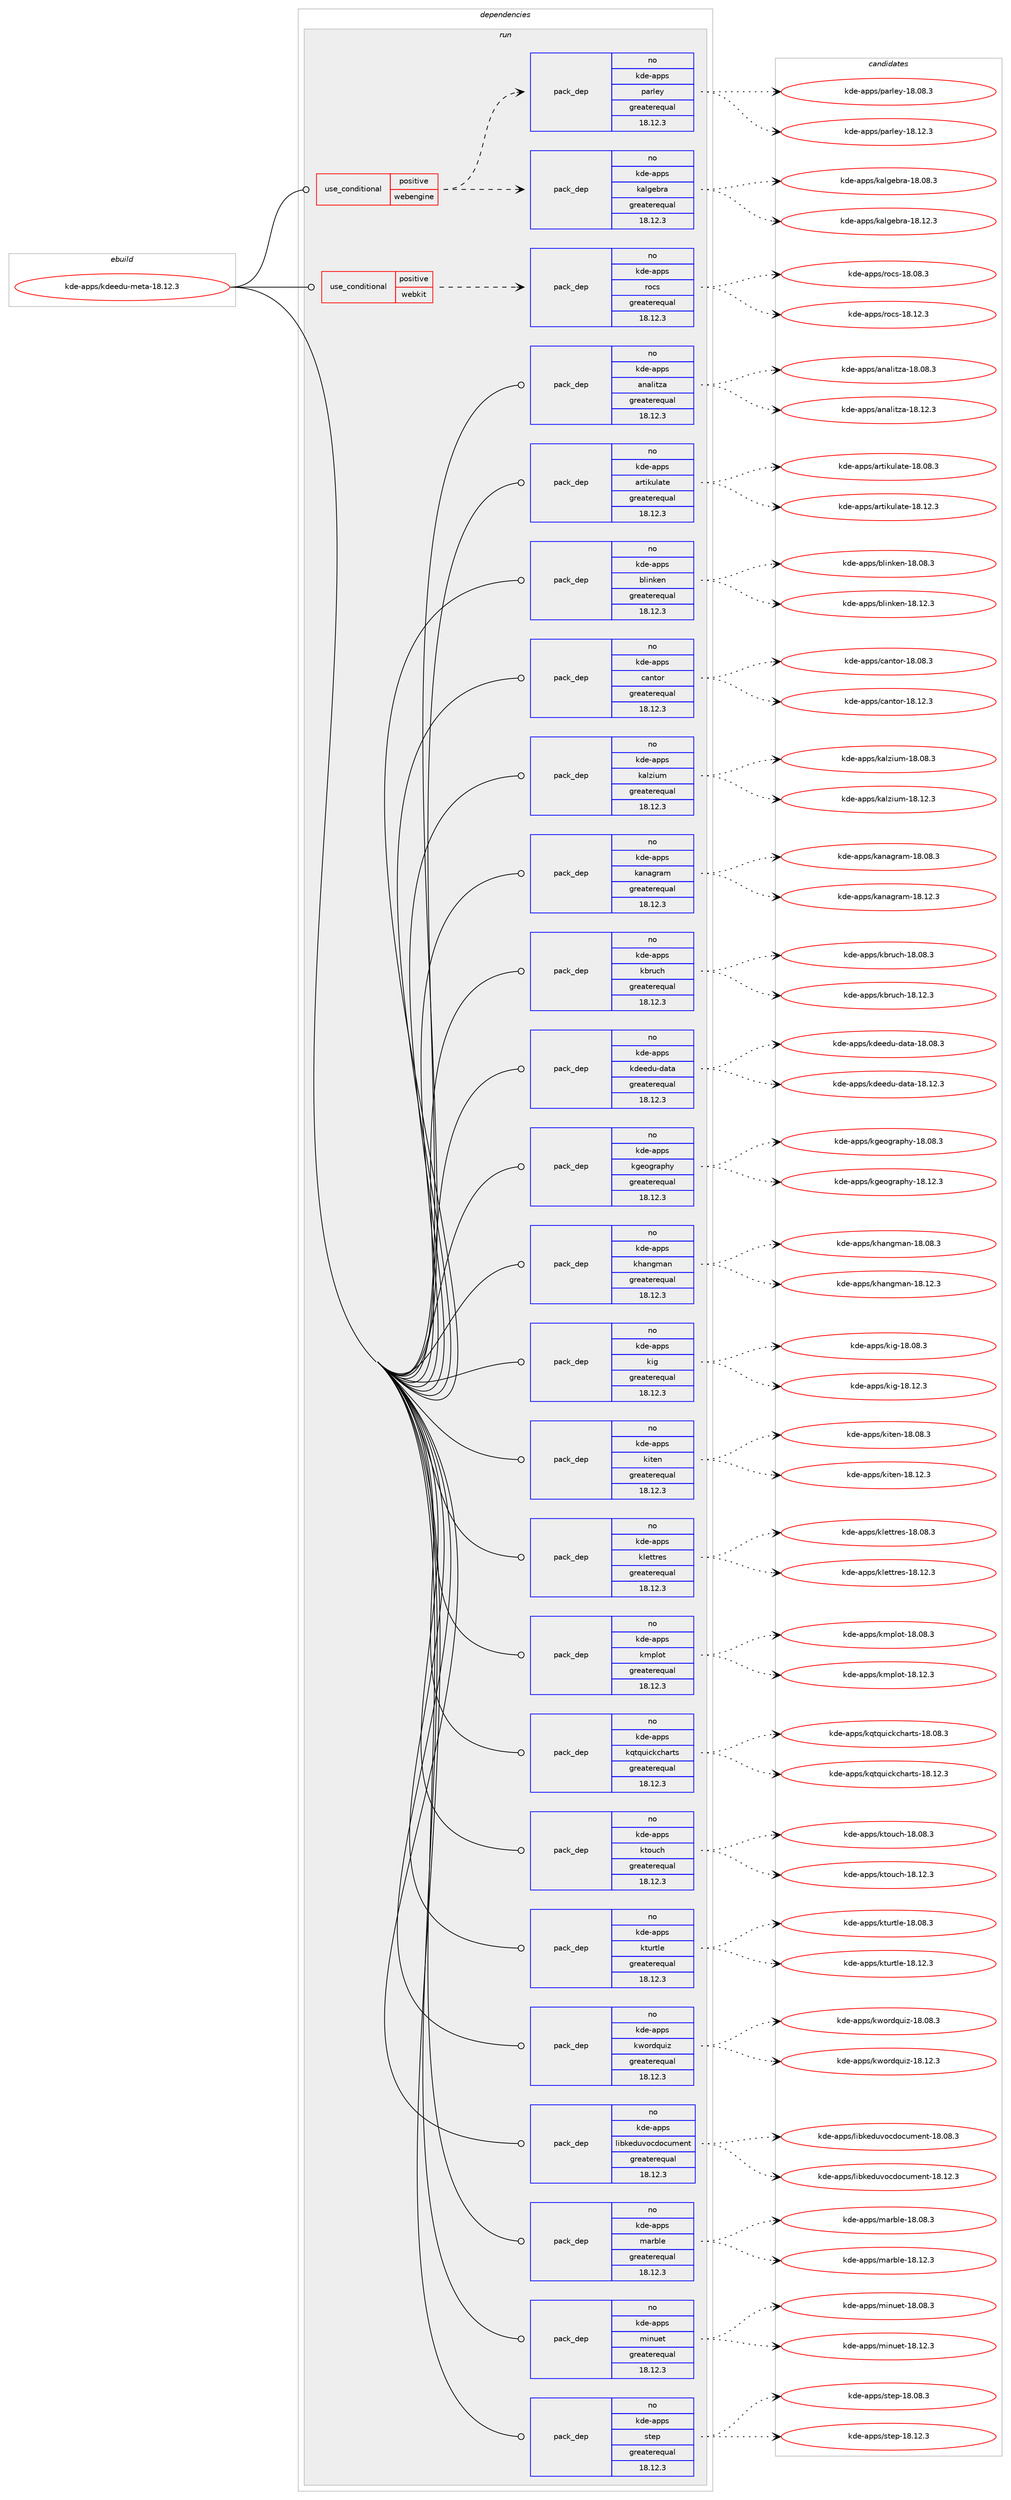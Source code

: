 digraph prolog {

# *************
# Graph options
# *************

newrank=true;
concentrate=true;
compound=true;
graph [rankdir=LR,fontname=Helvetica,fontsize=10,ranksep=1.5];#, ranksep=2.5, nodesep=0.2];
edge  [arrowhead=vee];
node  [fontname=Helvetica,fontsize=10];

# **********
# The ebuild
# **********

subgraph cluster_leftcol {
color=gray;
rank=same;
label=<<i>ebuild</i>>;
id [label="kde-apps/kdeedu-meta-18.12.3", color=red, width=4, href="../kde-apps/kdeedu-meta-18.12.3.svg"];
}

# ****************
# The dependencies
# ****************

subgraph cluster_midcol {
color=gray;
label=<<i>dependencies</i>>;
subgraph cluster_compile {
fillcolor="#eeeeee";
style=filled;
label=<<i>compile</i>>;
}
subgraph cluster_compileandrun {
fillcolor="#eeeeee";
style=filled;
label=<<i>compile and run</i>>;
}
subgraph cluster_run {
fillcolor="#eeeeee";
style=filled;
label=<<i>run</i>>;
subgraph cond428765 {
dependency1574689 [label=<<TABLE BORDER="0" CELLBORDER="1" CELLSPACING="0" CELLPADDING="4"><TR><TD ROWSPAN="3" CELLPADDING="10">use_conditional</TD></TR><TR><TD>positive</TD></TR><TR><TD>webengine</TD></TR></TABLE>>, shape=none, color=red];
subgraph pack1121487 {
dependency1574690 [label=<<TABLE BORDER="0" CELLBORDER="1" CELLSPACING="0" CELLPADDING="4" WIDTH="220"><TR><TD ROWSPAN="6" CELLPADDING="30">pack_dep</TD></TR><TR><TD WIDTH="110">no</TD></TR><TR><TD>kde-apps</TD></TR><TR><TD>kalgebra</TD></TR><TR><TD>greaterequal</TD></TR><TR><TD>18.12.3</TD></TR></TABLE>>, shape=none, color=blue];
}
dependency1574689:e -> dependency1574690:w [weight=20,style="dashed",arrowhead="vee"];
subgraph pack1121488 {
dependency1574691 [label=<<TABLE BORDER="0" CELLBORDER="1" CELLSPACING="0" CELLPADDING="4" WIDTH="220"><TR><TD ROWSPAN="6" CELLPADDING="30">pack_dep</TD></TR><TR><TD WIDTH="110">no</TD></TR><TR><TD>kde-apps</TD></TR><TR><TD>parley</TD></TR><TR><TD>greaterequal</TD></TR><TR><TD>18.12.3</TD></TR></TABLE>>, shape=none, color=blue];
}
dependency1574689:e -> dependency1574691:w [weight=20,style="dashed",arrowhead="vee"];
}
id:e -> dependency1574689:w [weight=20,style="solid",arrowhead="odot"];
subgraph cond428766 {
dependency1574692 [label=<<TABLE BORDER="0" CELLBORDER="1" CELLSPACING="0" CELLPADDING="4"><TR><TD ROWSPAN="3" CELLPADDING="10">use_conditional</TD></TR><TR><TD>positive</TD></TR><TR><TD>webkit</TD></TR></TABLE>>, shape=none, color=red];
subgraph pack1121489 {
dependency1574693 [label=<<TABLE BORDER="0" CELLBORDER="1" CELLSPACING="0" CELLPADDING="4" WIDTH="220"><TR><TD ROWSPAN="6" CELLPADDING="30">pack_dep</TD></TR><TR><TD WIDTH="110">no</TD></TR><TR><TD>kde-apps</TD></TR><TR><TD>rocs</TD></TR><TR><TD>greaterequal</TD></TR><TR><TD>18.12.3</TD></TR></TABLE>>, shape=none, color=blue];
}
dependency1574692:e -> dependency1574693:w [weight=20,style="dashed",arrowhead="vee"];
}
id:e -> dependency1574692:w [weight=20,style="solid",arrowhead="odot"];
subgraph pack1121490 {
dependency1574694 [label=<<TABLE BORDER="0" CELLBORDER="1" CELLSPACING="0" CELLPADDING="4" WIDTH="220"><TR><TD ROWSPAN="6" CELLPADDING="30">pack_dep</TD></TR><TR><TD WIDTH="110">no</TD></TR><TR><TD>kde-apps</TD></TR><TR><TD>analitza</TD></TR><TR><TD>greaterequal</TD></TR><TR><TD>18.12.3</TD></TR></TABLE>>, shape=none, color=blue];
}
id:e -> dependency1574694:w [weight=20,style="solid",arrowhead="odot"];
subgraph pack1121491 {
dependency1574695 [label=<<TABLE BORDER="0" CELLBORDER="1" CELLSPACING="0" CELLPADDING="4" WIDTH="220"><TR><TD ROWSPAN="6" CELLPADDING="30">pack_dep</TD></TR><TR><TD WIDTH="110">no</TD></TR><TR><TD>kde-apps</TD></TR><TR><TD>artikulate</TD></TR><TR><TD>greaterequal</TD></TR><TR><TD>18.12.3</TD></TR></TABLE>>, shape=none, color=blue];
}
id:e -> dependency1574695:w [weight=20,style="solid",arrowhead="odot"];
subgraph pack1121492 {
dependency1574696 [label=<<TABLE BORDER="0" CELLBORDER="1" CELLSPACING="0" CELLPADDING="4" WIDTH="220"><TR><TD ROWSPAN="6" CELLPADDING="30">pack_dep</TD></TR><TR><TD WIDTH="110">no</TD></TR><TR><TD>kde-apps</TD></TR><TR><TD>blinken</TD></TR><TR><TD>greaterequal</TD></TR><TR><TD>18.12.3</TD></TR></TABLE>>, shape=none, color=blue];
}
id:e -> dependency1574696:w [weight=20,style="solid",arrowhead="odot"];
subgraph pack1121493 {
dependency1574697 [label=<<TABLE BORDER="0" CELLBORDER="1" CELLSPACING="0" CELLPADDING="4" WIDTH="220"><TR><TD ROWSPAN="6" CELLPADDING="30">pack_dep</TD></TR><TR><TD WIDTH="110">no</TD></TR><TR><TD>kde-apps</TD></TR><TR><TD>cantor</TD></TR><TR><TD>greaterequal</TD></TR><TR><TD>18.12.3</TD></TR></TABLE>>, shape=none, color=blue];
}
id:e -> dependency1574697:w [weight=20,style="solid",arrowhead="odot"];
subgraph pack1121494 {
dependency1574698 [label=<<TABLE BORDER="0" CELLBORDER="1" CELLSPACING="0" CELLPADDING="4" WIDTH="220"><TR><TD ROWSPAN="6" CELLPADDING="30">pack_dep</TD></TR><TR><TD WIDTH="110">no</TD></TR><TR><TD>kde-apps</TD></TR><TR><TD>kalzium</TD></TR><TR><TD>greaterequal</TD></TR><TR><TD>18.12.3</TD></TR></TABLE>>, shape=none, color=blue];
}
id:e -> dependency1574698:w [weight=20,style="solid",arrowhead="odot"];
subgraph pack1121495 {
dependency1574699 [label=<<TABLE BORDER="0" CELLBORDER="1" CELLSPACING="0" CELLPADDING="4" WIDTH="220"><TR><TD ROWSPAN="6" CELLPADDING="30">pack_dep</TD></TR><TR><TD WIDTH="110">no</TD></TR><TR><TD>kde-apps</TD></TR><TR><TD>kanagram</TD></TR><TR><TD>greaterequal</TD></TR><TR><TD>18.12.3</TD></TR></TABLE>>, shape=none, color=blue];
}
id:e -> dependency1574699:w [weight=20,style="solid",arrowhead="odot"];
subgraph pack1121496 {
dependency1574700 [label=<<TABLE BORDER="0" CELLBORDER="1" CELLSPACING="0" CELLPADDING="4" WIDTH="220"><TR><TD ROWSPAN="6" CELLPADDING="30">pack_dep</TD></TR><TR><TD WIDTH="110">no</TD></TR><TR><TD>kde-apps</TD></TR><TR><TD>kbruch</TD></TR><TR><TD>greaterequal</TD></TR><TR><TD>18.12.3</TD></TR></TABLE>>, shape=none, color=blue];
}
id:e -> dependency1574700:w [weight=20,style="solid",arrowhead="odot"];
subgraph pack1121497 {
dependency1574701 [label=<<TABLE BORDER="0" CELLBORDER="1" CELLSPACING="0" CELLPADDING="4" WIDTH="220"><TR><TD ROWSPAN="6" CELLPADDING="30">pack_dep</TD></TR><TR><TD WIDTH="110">no</TD></TR><TR><TD>kde-apps</TD></TR><TR><TD>kdeedu-data</TD></TR><TR><TD>greaterequal</TD></TR><TR><TD>18.12.3</TD></TR></TABLE>>, shape=none, color=blue];
}
id:e -> dependency1574701:w [weight=20,style="solid",arrowhead="odot"];
subgraph pack1121498 {
dependency1574702 [label=<<TABLE BORDER="0" CELLBORDER="1" CELLSPACING="0" CELLPADDING="4" WIDTH="220"><TR><TD ROWSPAN="6" CELLPADDING="30">pack_dep</TD></TR><TR><TD WIDTH="110">no</TD></TR><TR><TD>kde-apps</TD></TR><TR><TD>kgeography</TD></TR><TR><TD>greaterequal</TD></TR><TR><TD>18.12.3</TD></TR></TABLE>>, shape=none, color=blue];
}
id:e -> dependency1574702:w [weight=20,style="solid",arrowhead="odot"];
subgraph pack1121499 {
dependency1574703 [label=<<TABLE BORDER="0" CELLBORDER="1" CELLSPACING="0" CELLPADDING="4" WIDTH="220"><TR><TD ROWSPAN="6" CELLPADDING="30">pack_dep</TD></TR><TR><TD WIDTH="110">no</TD></TR><TR><TD>kde-apps</TD></TR><TR><TD>khangman</TD></TR><TR><TD>greaterequal</TD></TR><TR><TD>18.12.3</TD></TR></TABLE>>, shape=none, color=blue];
}
id:e -> dependency1574703:w [weight=20,style="solid",arrowhead="odot"];
subgraph pack1121500 {
dependency1574704 [label=<<TABLE BORDER="0" CELLBORDER="1" CELLSPACING="0" CELLPADDING="4" WIDTH="220"><TR><TD ROWSPAN="6" CELLPADDING="30">pack_dep</TD></TR><TR><TD WIDTH="110">no</TD></TR><TR><TD>kde-apps</TD></TR><TR><TD>kig</TD></TR><TR><TD>greaterequal</TD></TR><TR><TD>18.12.3</TD></TR></TABLE>>, shape=none, color=blue];
}
id:e -> dependency1574704:w [weight=20,style="solid",arrowhead="odot"];
subgraph pack1121501 {
dependency1574705 [label=<<TABLE BORDER="0" CELLBORDER="1" CELLSPACING="0" CELLPADDING="4" WIDTH="220"><TR><TD ROWSPAN="6" CELLPADDING="30">pack_dep</TD></TR><TR><TD WIDTH="110">no</TD></TR><TR><TD>kde-apps</TD></TR><TR><TD>kiten</TD></TR><TR><TD>greaterequal</TD></TR><TR><TD>18.12.3</TD></TR></TABLE>>, shape=none, color=blue];
}
id:e -> dependency1574705:w [weight=20,style="solid",arrowhead="odot"];
subgraph pack1121502 {
dependency1574706 [label=<<TABLE BORDER="0" CELLBORDER="1" CELLSPACING="0" CELLPADDING="4" WIDTH="220"><TR><TD ROWSPAN="6" CELLPADDING="30">pack_dep</TD></TR><TR><TD WIDTH="110">no</TD></TR><TR><TD>kde-apps</TD></TR><TR><TD>klettres</TD></TR><TR><TD>greaterequal</TD></TR><TR><TD>18.12.3</TD></TR></TABLE>>, shape=none, color=blue];
}
id:e -> dependency1574706:w [weight=20,style="solid",arrowhead="odot"];
subgraph pack1121503 {
dependency1574707 [label=<<TABLE BORDER="0" CELLBORDER="1" CELLSPACING="0" CELLPADDING="4" WIDTH="220"><TR><TD ROWSPAN="6" CELLPADDING="30">pack_dep</TD></TR><TR><TD WIDTH="110">no</TD></TR><TR><TD>kde-apps</TD></TR><TR><TD>kmplot</TD></TR><TR><TD>greaterequal</TD></TR><TR><TD>18.12.3</TD></TR></TABLE>>, shape=none, color=blue];
}
id:e -> dependency1574707:w [weight=20,style="solid",arrowhead="odot"];
subgraph pack1121504 {
dependency1574708 [label=<<TABLE BORDER="0" CELLBORDER="1" CELLSPACING="0" CELLPADDING="4" WIDTH="220"><TR><TD ROWSPAN="6" CELLPADDING="30">pack_dep</TD></TR><TR><TD WIDTH="110">no</TD></TR><TR><TD>kde-apps</TD></TR><TR><TD>kqtquickcharts</TD></TR><TR><TD>greaterequal</TD></TR><TR><TD>18.12.3</TD></TR></TABLE>>, shape=none, color=blue];
}
id:e -> dependency1574708:w [weight=20,style="solid",arrowhead="odot"];
subgraph pack1121505 {
dependency1574709 [label=<<TABLE BORDER="0" CELLBORDER="1" CELLSPACING="0" CELLPADDING="4" WIDTH="220"><TR><TD ROWSPAN="6" CELLPADDING="30">pack_dep</TD></TR><TR><TD WIDTH="110">no</TD></TR><TR><TD>kde-apps</TD></TR><TR><TD>ktouch</TD></TR><TR><TD>greaterequal</TD></TR><TR><TD>18.12.3</TD></TR></TABLE>>, shape=none, color=blue];
}
id:e -> dependency1574709:w [weight=20,style="solid",arrowhead="odot"];
subgraph pack1121506 {
dependency1574710 [label=<<TABLE BORDER="0" CELLBORDER="1" CELLSPACING="0" CELLPADDING="4" WIDTH="220"><TR><TD ROWSPAN="6" CELLPADDING="30">pack_dep</TD></TR><TR><TD WIDTH="110">no</TD></TR><TR><TD>kde-apps</TD></TR><TR><TD>kturtle</TD></TR><TR><TD>greaterequal</TD></TR><TR><TD>18.12.3</TD></TR></TABLE>>, shape=none, color=blue];
}
id:e -> dependency1574710:w [weight=20,style="solid",arrowhead="odot"];
subgraph pack1121507 {
dependency1574711 [label=<<TABLE BORDER="0" CELLBORDER="1" CELLSPACING="0" CELLPADDING="4" WIDTH="220"><TR><TD ROWSPAN="6" CELLPADDING="30">pack_dep</TD></TR><TR><TD WIDTH="110">no</TD></TR><TR><TD>kde-apps</TD></TR><TR><TD>kwordquiz</TD></TR><TR><TD>greaterequal</TD></TR><TR><TD>18.12.3</TD></TR></TABLE>>, shape=none, color=blue];
}
id:e -> dependency1574711:w [weight=20,style="solid",arrowhead="odot"];
subgraph pack1121508 {
dependency1574712 [label=<<TABLE BORDER="0" CELLBORDER="1" CELLSPACING="0" CELLPADDING="4" WIDTH="220"><TR><TD ROWSPAN="6" CELLPADDING="30">pack_dep</TD></TR><TR><TD WIDTH="110">no</TD></TR><TR><TD>kde-apps</TD></TR><TR><TD>libkeduvocdocument</TD></TR><TR><TD>greaterequal</TD></TR><TR><TD>18.12.3</TD></TR></TABLE>>, shape=none, color=blue];
}
id:e -> dependency1574712:w [weight=20,style="solid",arrowhead="odot"];
subgraph pack1121509 {
dependency1574713 [label=<<TABLE BORDER="0" CELLBORDER="1" CELLSPACING="0" CELLPADDING="4" WIDTH="220"><TR><TD ROWSPAN="6" CELLPADDING="30">pack_dep</TD></TR><TR><TD WIDTH="110">no</TD></TR><TR><TD>kde-apps</TD></TR><TR><TD>marble</TD></TR><TR><TD>greaterequal</TD></TR><TR><TD>18.12.3</TD></TR></TABLE>>, shape=none, color=blue];
}
id:e -> dependency1574713:w [weight=20,style="solid",arrowhead="odot"];
subgraph pack1121510 {
dependency1574714 [label=<<TABLE BORDER="0" CELLBORDER="1" CELLSPACING="0" CELLPADDING="4" WIDTH="220"><TR><TD ROWSPAN="6" CELLPADDING="30">pack_dep</TD></TR><TR><TD WIDTH="110">no</TD></TR><TR><TD>kde-apps</TD></TR><TR><TD>minuet</TD></TR><TR><TD>greaterequal</TD></TR><TR><TD>18.12.3</TD></TR></TABLE>>, shape=none, color=blue];
}
id:e -> dependency1574714:w [weight=20,style="solid",arrowhead="odot"];
subgraph pack1121511 {
dependency1574715 [label=<<TABLE BORDER="0" CELLBORDER="1" CELLSPACING="0" CELLPADDING="4" WIDTH="220"><TR><TD ROWSPAN="6" CELLPADDING="30">pack_dep</TD></TR><TR><TD WIDTH="110">no</TD></TR><TR><TD>kde-apps</TD></TR><TR><TD>step</TD></TR><TR><TD>greaterequal</TD></TR><TR><TD>18.12.3</TD></TR></TABLE>>, shape=none, color=blue];
}
id:e -> dependency1574715:w [weight=20,style="solid",arrowhead="odot"];
}
}

# **************
# The candidates
# **************

subgraph cluster_choices {
rank=same;
color=gray;
label=<<i>candidates</i>>;

subgraph choice1121487 {
color=black;
nodesep=1;
choice1071001014597112112115471079710810310198114974549564648564651 [label="kde-apps/kalgebra-18.08.3", color=red, width=4,href="../kde-apps/kalgebra-18.08.3.svg"];
choice1071001014597112112115471079710810310198114974549564649504651 [label="kde-apps/kalgebra-18.12.3", color=red, width=4,href="../kde-apps/kalgebra-18.12.3.svg"];
dependency1574690:e -> choice1071001014597112112115471079710810310198114974549564648564651:w [style=dotted,weight="100"];
dependency1574690:e -> choice1071001014597112112115471079710810310198114974549564649504651:w [style=dotted,weight="100"];
}
subgraph choice1121488 {
color=black;
nodesep=1;
choice107100101459711211211547112971141081011214549564648564651 [label="kde-apps/parley-18.08.3", color=red, width=4,href="../kde-apps/parley-18.08.3.svg"];
choice107100101459711211211547112971141081011214549564649504651 [label="kde-apps/parley-18.12.3", color=red, width=4,href="../kde-apps/parley-18.12.3.svg"];
dependency1574691:e -> choice107100101459711211211547112971141081011214549564648564651:w [style=dotted,weight="100"];
dependency1574691:e -> choice107100101459711211211547112971141081011214549564649504651:w [style=dotted,weight="100"];
}
subgraph choice1121489 {
color=black;
nodesep=1;
choice107100101459711211211547114111991154549564648564651 [label="kde-apps/rocs-18.08.3", color=red, width=4,href="../kde-apps/rocs-18.08.3.svg"];
choice107100101459711211211547114111991154549564649504651 [label="kde-apps/rocs-18.12.3", color=red, width=4,href="../kde-apps/rocs-18.12.3.svg"];
dependency1574693:e -> choice107100101459711211211547114111991154549564648564651:w [style=dotted,weight="100"];
dependency1574693:e -> choice107100101459711211211547114111991154549564649504651:w [style=dotted,weight="100"];
}
subgraph choice1121490 {
color=black;
nodesep=1;
choice1071001014597112112115479711097108105116122974549564648564651 [label="kde-apps/analitza-18.08.3", color=red, width=4,href="../kde-apps/analitza-18.08.3.svg"];
choice1071001014597112112115479711097108105116122974549564649504651 [label="kde-apps/analitza-18.12.3", color=red, width=4,href="../kde-apps/analitza-18.12.3.svg"];
dependency1574694:e -> choice1071001014597112112115479711097108105116122974549564648564651:w [style=dotted,weight="100"];
dependency1574694:e -> choice1071001014597112112115479711097108105116122974549564649504651:w [style=dotted,weight="100"];
}
subgraph choice1121491 {
color=black;
nodesep=1;
choice10710010145971121121154797114116105107117108971161014549564648564651 [label="kde-apps/artikulate-18.08.3", color=red, width=4,href="../kde-apps/artikulate-18.08.3.svg"];
choice10710010145971121121154797114116105107117108971161014549564649504651 [label="kde-apps/artikulate-18.12.3", color=red, width=4,href="../kde-apps/artikulate-18.12.3.svg"];
dependency1574695:e -> choice10710010145971121121154797114116105107117108971161014549564648564651:w [style=dotted,weight="100"];
dependency1574695:e -> choice10710010145971121121154797114116105107117108971161014549564649504651:w [style=dotted,weight="100"];
}
subgraph choice1121492 {
color=black;
nodesep=1;
choice107100101459711211211547981081051101071011104549564648564651 [label="kde-apps/blinken-18.08.3", color=red, width=4,href="../kde-apps/blinken-18.08.3.svg"];
choice107100101459711211211547981081051101071011104549564649504651 [label="kde-apps/blinken-18.12.3", color=red, width=4,href="../kde-apps/blinken-18.12.3.svg"];
dependency1574696:e -> choice107100101459711211211547981081051101071011104549564648564651:w [style=dotted,weight="100"];
dependency1574696:e -> choice107100101459711211211547981081051101071011104549564649504651:w [style=dotted,weight="100"];
}
subgraph choice1121493 {
color=black;
nodesep=1;
choice10710010145971121121154799971101161111144549564648564651 [label="kde-apps/cantor-18.08.3", color=red, width=4,href="../kde-apps/cantor-18.08.3.svg"];
choice10710010145971121121154799971101161111144549564649504651 [label="kde-apps/cantor-18.12.3", color=red, width=4,href="../kde-apps/cantor-18.12.3.svg"];
dependency1574697:e -> choice10710010145971121121154799971101161111144549564648564651:w [style=dotted,weight="100"];
dependency1574697:e -> choice10710010145971121121154799971101161111144549564649504651:w [style=dotted,weight="100"];
}
subgraph choice1121494 {
color=black;
nodesep=1;
choice107100101459711211211547107971081221051171094549564648564651 [label="kde-apps/kalzium-18.08.3", color=red, width=4,href="../kde-apps/kalzium-18.08.3.svg"];
choice107100101459711211211547107971081221051171094549564649504651 [label="kde-apps/kalzium-18.12.3", color=red, width=4,href="../kde-apps/kalzium-18.12.3.svg"];
dependency1574698:e -> choice107100101459711211211547107971081221051171094549564648564651:w [style=dotted,weight="100"];
dependency1574698:e -> choice107100101459711211211547107971081221051171094549564649504651:w [style=dotted,weight="100"];
}
subgraph choice1121495 {
color=black;
nodesep=1;
choice1071001014597112112115471079711097103114971094549564648564651 [label="kde-apps/kanagram-18.08.3", color=red, width=4,href="../kde-apps/kanagram-18.08.3.svg"];
choice1071001014597112112115471079711097103114971094549564649504651 [label="kde-apps/kanagram-18.12.3", color=red, width=4,href="../kde-apps/kanagram-18.12.3.svg"];
dependency1574699:e -> choice1071001014597112112115471079711097103114971094549564648564651:w [style=dotted,weight="100"];
dependency1574699:e -> choice1071001014597112112115471079711097103114971094549564649504651:w [style=dotted,weight="100"];
}
subgraph choice1121496 {
color=black;
nodesep=1;
choice10710010145971121121154710798114117991044549564648564651 [label="kde-apps/kbruch-18.08.3", color=red, width=4,href="../kde-apps/kbruch-18.08.3.svg"];
choice10710010145971121121154710798114117991044549564649504651 [label="kde-apps/kbruch-18.12.3", color=red, width=4,href="../kde-apps/kbruch-18.12.3.svg"];
dependency1574700:e -> choice10710010145971121121154710798114117991044549564648564651:w [style=dotted,weight="100"];
dependency1574700:e -> choice10710010145971121121154710798114117991044549564649504651:w [style=dotted,weight="100"];
}
subgraph choice1121497 {
color=black;
nodesep=1;
choice1071001014597112112115471071001011011001174510097116974549564648564651 [label="kde-apps/kdeedu-data-18.08.3", color=red, width=4,href="../kde-apps/kdeedu-data-18.08.3.svg"];
choice1071001014597112112115471071001011011001174510097116974549564649504651 [label="kde-apps/kdeedu-data-18.12.3", color=red, width=4,href="../kde-apps/kdeedu-data-18.12.3.svg"];
dependency1574701:e -> choice1071001014597112112115471071001011011001174510097116974549564648564651:w [style=dotted,weight="100"];
dependency1574701:e -> choice1071001014597112112115471071001011011001174510097116974549564649504651:w [style=dotted,weight="100"];
}
subgraph choice1121498 {
color=black;
nodesep=1;
choice107100101459711211211547107103101111103114971121041214549564648564651 [label="kde-apps/kgeography-18.08.3", color=red, width=4,href="../kde-apps/kgeography-18.08.3.svg"];
choice107100101459711211211547107103101111103114971121041214549564649504651 [label="kde-apps/kgeography-18.12.3", color=red, width=4,href="../kde-apps/kgeography-18.12.3.svg"];
dependency1574702:e -> choice107100101459711211211547107103101111103114971121041214549564648564651:w [style=dotted,weight="100"];
dependency1574702:e -> choice107100101459711211211547107103101111103114971121041214549564649504651:w [style=dotted,weight="100"];
}
subgraph choice1121499 {
color=black;
nodesep=1;
choice10710010145971121121154710710497110103109971104549564648564651 [label="kde-apps/khangman-18.08.3", color=red, width=4,href="../kde-apps/khangman-18.08.3.svg"];
choice10710010145971121121154710710497110103109971104549564649504651 [label="kde-apps/khangman-18.12.3", color=red, width=4,href="../kde-apps/khangman-18.12.3.svg"];
dependency1574703:e -> choice10710010145971121121154710710497110103109971104549564648564651:w [style=dotted,weight="100"];
dependency1574703:e -> choice10710010145971121121154710710497110103109971104549564649504651:w [style=dotted,weight="100"];
}
subgraph choice1121500 {
color=black;
nodesep=1;
choice1071001014597112112115471071051034549564648564651 [label="kde-apps/kig-18.08.3", color=red, width=4,href="../kde-apps/kig-18.08.3.svg"];
choice1071001014597112112115471071051034549564649504651 [label="kde-apps/kig-18.12.3", color=red, width=4,href="../kde-apps/kig-18.12.3.svg"];
dependency1574704:e -> choice1071001014597112112115471071051034549564648564651:w [style=dotted,weight="100"];
dependency1574704:e -> choice1071001014597112112115471071051034549564649504651:w [style=dotted,weight="100"];
}
subgraph choice1121501 {
color=black;
nodesep=1;
choice1071001014597112112115471071051161011104549564648564651 [label="kde-apps/kiten-18.08.3", color=red, width=4,href="../kde-apps/kiten-18.08.3.svg"];
choice1071001014597112112115471071051161011104549564649504651 [label="kde-apps/kiten-18.12.3", color=red, width=4,href="../kde-apps/kiten-18.12.3.svg"];
dependency1574705:e -> choice1071001014597112112115471071051161011104549564648564651:w [style=dotted,weight="100"];
dependency1574705:e -> choice1071001014597112112115471071051161011104549564649504651:w [style=dotted,weight="100"];
}
subgraph choice1121502 {
color=black;
nodesep=1;
choice1071001014597112112115471071081011161161141011154549564648564651 [label="kde-apps/klettres-18.08.3", color=red, width=4,href="../kde-apps/klettres-18.08.3.svg"];
choice1071001014597112112115471071081011161161141011154549564649504651 [label="kde-apps/klettres-18.12.3", color=red, width=4,href="../kde-apps/klettres-18.12.3.svg"];
dependency1574706:e -> choice1071001014597112112115471071081011161161141011154549564648564651:w [style=dotted,weight="100"];
dependency1574706:e -> choice1071001014597112112115471071081011161161141011154549564649504651:w [style=dotted,weight="100"];
}
subgraph choice1121503 {
color=black;
nodesep=1;
choice1071001014597112112115471071091121081111164549564648564651 [label="kde-apps/kmplot-18.08.3", color=red, width=4,href="../kde-apps/kmplot-18.08.3.svg"];
choice1071001014597112112115471071091121081111164549564649504651 [label="kde-apps/kmplot-18.12.3", color=red, width=4,href="../kde-apps/kmplot-18.12.3.svg"];
dependency1574707:e -> choice1071001014597112112115471071091121081111164549564648564651:w [style=dotted,weight="100"];
dependency1574707:e -> choice1071001014597112112115471071091121081111164549564649504651:w [style=dotted,weight="100"];
}
subgraph choice1121504 {
color=black;
nodesep=1;
choice1071001014597112112115471071131161131171059910799104971141161154549564648564651 [label="kde-apps/kqtquickcharts-18.08.3", color=red, width=4,href="../kde-apps/kqtquickcharts-18.08.3.svg"];
choice1071001014597112112115471071131161131171059910799104971141161154549564649504651 [label="kde-apps/kqtquickcharts-18.12.3", color=red, width=4,href="../kde-apps/kqtquickcharts-18.12.3.svg"];
dependency1574708:e -> choice1071001014597112112115471071131161131171059910799104971141161154549564648564651:w [style=dotted,weight="100"];
dependency1574708:e -> choice1071001014597112112115471071131161131171059910799104971141161154549564649504651:w [style=dotted,weight="100"];
}
subgraph choice1121505 {
color=black;
nodesep=1;
choice107100101459711211211547107116111117991044549564648564651 [label="kde-apps/ktouch-18.08.3", color=red, width=4,href="../kde-apps/ktouch-18.08.3.svg"];
choice107100101459711211211547107116111117991044549564649504651 [label="kde-apps/ktouch-18.12.3", color=red, width=4,href="../kde-apps/ktouch-18.12.3.svg"];
dependency1574709:e -> choice107100101459711211211547107116111117991044549564648564651:w [style=dotted,weight="100"];
dependency1574709:e -> choice107100101459711211211547107116111117991044549564649504651:w [style=dotted,weight="100"];
}
subgraph choice1121506 {
color=black;
nodesep=1;
choice1071001014597112112115471071161171141161081014549564648564651 [label="kde-apps/kturtle-18.08.3", color=red, width=4,href="../kde-apps/kturtle-18.08.3.svg"];
choice1071001014597112112115471071161171141161081014549564649504651 [label="kde-apps/kturtle-18.12.3", color=red, width=4,href="../kde-apps/kturtle-18.12.3.svg"];
dependency1574710:e -> choice1071001014597112112115471071161171141161081014549564648564651:w [style=dotted,weight="100"];
dependency1574710:e -> choice1071001014597112112115471071161171141161081014549564649504651:w [style=dotted,weight="100"];
}
subgraph choice1121507 {
color=black;
nodesep=1;
choice1071001014597112112115471071191111141001131171051224549564648564651 [label="kde-apps/kwordquiz-18.08.3", color=red, width=4,href="../kde-apps/kwordquiz-18.08.3.svg"];
choice1071001014597112112115471071191111141001131171051224549564649504651 [label="kde-apps/kwordquiz-18.12.3", color=red, width=4,href="../kde-apps/kwordquiz-18.12.3.svg"];
dependency1574711:e -> choice1071001014597112112115471071191111141001131171051224549564648564651:w [style=dotted,weight="100"];
dependency1574711:e -> choice1071001014597112112115471071191111141001131171051224549564649504651:w [style=dotted,weight="100"];
}
subgraph choice1121508 {
color=black;
nodesep=1;
choice1071001014597112112115471081059810710110011711811199100111991171091011101164549564648564651 [label="kde-apps/libkeduvocdocument-18.08.3", color=red, width=4,href="../kde-apps/libkeduvocdocument-18.08.3.svg"];
choice1071001014597112112115471081059810710110011711811199100111991171091011101164549564649504651 [label="kde-apps/libkeduvocdocument-18.12.3", color=red, width=4,href="../kde-apps/libkeduvocdocument-18.12.3.svg"];
dependency1574712:e -> choice1071001014597112112115471081059810710110011711811199100111991171091011101164549564648564651:w [style=dotted,weight="100"];
dependency1574712:e -> choice1071001014597112112115471081059810710110011711811199100111991171091011101164549564649504651:w [style=dotted,weight="100"];
}
subgraph choice1121509 {
color=black;
nodesep=1;
choice10710010145971121121154710997114981081014549564648564651 [label="kde-apps/marble-18.08.3", color=red, width=4,href="../kde-apps/marble-18.08.3.svg"];
choice10710010145971121121154710997114981081014549564649504651 [label="kde-apps/marble-18.12.3", color=red, width=4,href="../kde-apps/marble-18.12.3.svg"];
dependency1574713:e -> choice10710010145971121121154710997114981081014549564648564651:w [style=dotted,weight="100"];
dependency1574713:e -> choice10710010145971121121154710997114981081014549564649504651:w [style=dotted,weight="100"];
}
subgraph choice1121510 {
color=black;
nodesep=1;
choice1071001014597112112115471091051101171011164549564648564651 [label="kde-apps/minuet-18.08.3", color=red, width=4,href="../kde-apps/minuet-18.08.3.svg"];
choice1071001014597112112115471091051101171011164549564649504651 [label="kde-apps/minuet-18.12.3", color=red, width=4,href="../kde-apps/minuet-18.12.3.svg"];
dependency1574714:e -> choice1071001014597112112115471091051101171011164549564648564651:w [style=dotted,weight="100"];
dependency1574714:e -> choice1071001014597112112115471091051101171011164549564649504651:w [style=dotted,weight="100"];
}
subgraph choice1121511 {
color=black;
nodesep=1;
choice1071001014597112112115471151161011124549564648564651 [label="kde-apps/step-18.08.3", color=red, width=4,href="../kde-apps/step-18.08.3.svg"];
choice1071001014597112112115471151161011124549564649504651 [label="kde-apps/step-18.12.3", color=red, width=4,href="../kde-apps/step-18.12.3.svg"];
dependency1574715:e -> choice1071001014597112112115471151161011124549564648564651:w [style=dotted,weight="100"];
dependency1574715:e -> choice1071001014597112112115471151161011124549564649504651:w [style=dotted,weight="100"];
}
}

}
